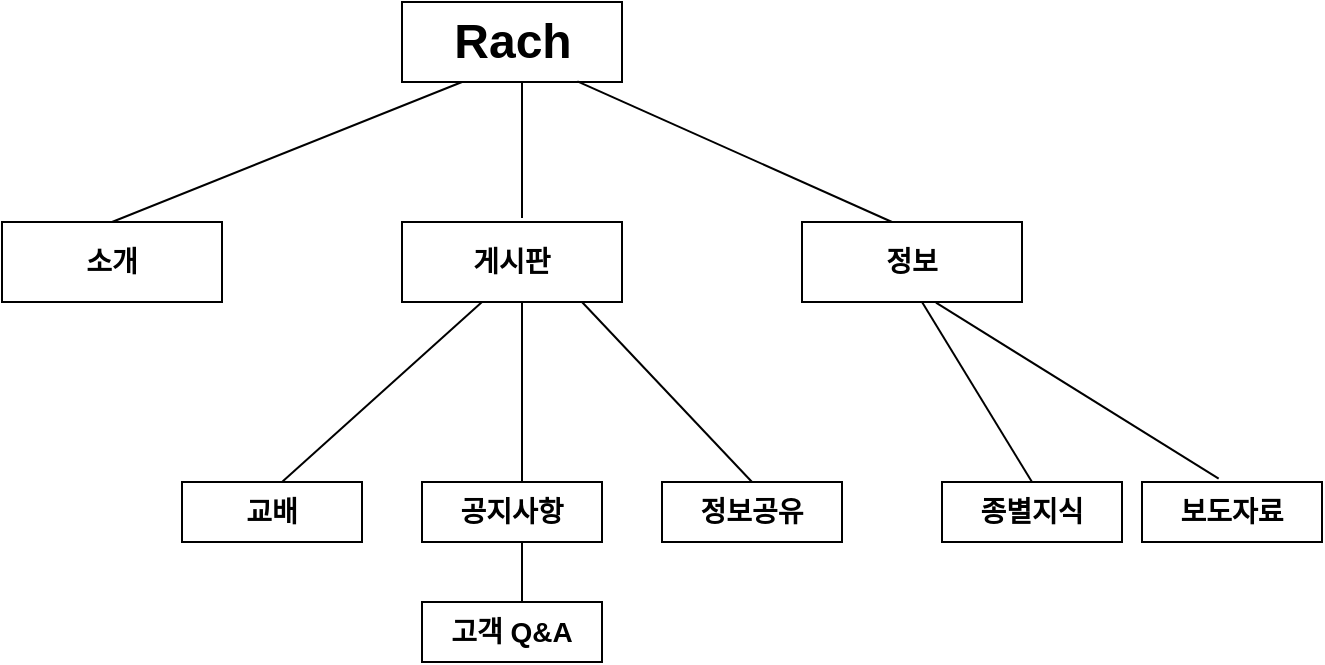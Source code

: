 <mxfile version="14.5.4" type="github">
  <diagram id="vlU4fiLTistZSDeha1RV" name="Page-1">
    <mxGraphModel dx="925" dy="618" grid="1" gridSize="10" guides="1" tooltips="1" connect="1" arrows="1" fold="1" page="1" pageScale="1" pageWidth="827" pageHeight="1169" math="0" shadow="0">
      <root>
        <mxCell id="0" />
        <mxCell id="1" parent="0" />
        <mxCell id="5NNPSM0h2ahX9o931xlk-1" value="&lt;span style=&quot;color: rgba(0 , 0 , 0 , 0) ; font-family: monospace ; font-size: 0px&quot;&gt;%3CmxGraphModel%3E%3Croot%3E%3CmxCell%20id%3D%220%22%2F%3E%3CmxCell%20id%3D%221%22%20parent%3D%220%22%2F%3E%3CmxCell%20id%3D%222%22%20value%3D%22%22%20style%3D%22rounded%3D0%3BwhiteSpace%3Dwrap%3Bhtml%3D1%3B%22%20vertex%3D%221%22%20parent%3D%221%22%3E%3CmxGeometry%20x%3D%22340%22%20y%3D%22190%22%20width%3D%22110%22%20height%3D%2240%22%20as%3D%22geometry%22%2F%3E%3C%2FmxCell%3E%3C%2Froot%3E%3C%2FmxGraphModel%3E&lt;/span&gt;" style="rounded=0;whiteSpace=wrap;html=1;" vertex="1" parent="1">
          <mxGeometry x="340" y="190" width="110" height="40" as="geometry" />
        </mxCell>
        <mxCell id="5NNPSM0h2ahX9o931xlk-2" value="" style="rounded=0;whiteSpace=wrap;html=1;" vertex="1" parent="1">
          <mxGeometry x="140" y="300" width="110" height="40" as="geometry" />
        </mxCell>
        <mxCell id="5NNPSM0h2ahX9o931xlk-3" value="" style="rounded=0;whiteSpace=wrap;html=1;" vertex="1" parent="1">
          <mxGeometry x="340" y="300" width="110" height="40" as="geometry" />
        </mxCell>
        <mxCell id="5NNPSM0h2ahX9o931xlk-4" value="" style="rounded=0;whiteSpace=wrap;html=1;" vertex="1" parent="1">
          <mxGeometry x="540" y="300" width="110" height="40" as="geometry" />
        </mxCell>
        <mxCell id="5NNPSM0h2ahX9o931xlk-5" value="" style="rounded=0;whiteSpace=wrap;html=1;" vertex="1" parent="1">
          <mxGeometry x="230" y="430" width="90" height="30" as="geometry" />
        </mxCell>
        <mxCell id="5NNPSM0h2ahX9o931xlk-6" value="" style="rounded=0;whiteSpace=wrap;html=1;" vertex="1" parent="1">
          <mxGeometry x="350" y="430" width="90" height="30" as="geometry" />
        </mxCell>
        <mxCell id="5NNPSM0h2ahX9o931xlk-7" value="" style="rounded=0;whiteSpace=wrap;html=1;" vertex="1" parent="1">
          <mxGeometry x="470" y="430" width="90" height="30" as="geometry" />
        </mxCell>
        <mxCell id="5NNPSM0h2ahX9o931xlk-9" value="&lt;b&gt;&lt;font style=&quot;font-size: 14px&quot;&gt;소개&lt;/font&gt;&lt;/b&gt;" style="text;html=1;strokeColor=none;fillColor=none;align=center;verticalAlign=middle;whiteSpace=wrap;rounded=0;" vertex="1" parent="1">
          <mxGeometry x="160" y="310" width="70" height="20" as="geometry" />
        </mxCell>
        <mxCell id="5NNPSM0h2ahX9o931xlk-12" value="Rach" style="text;strokeColor=none;fillColor=none;html=1;fontSize=24;fontStyle=1;verticalAlign=middle;align=center;" vertex="1" parent="1">
          <mxGeometry x="345" y="190" width="100" height="40" as="geometry" />
        </mxCell>
        <mxCell id="5NNPSM0h2ahX9o931xlk-15" value="&lt;span style=&quot;font-size: 14px&quot;&gt;&lt;b&gt;게시판&lt;/b&gt;&lt;/span&gt;" style="text;html=1;strokeColor=none;fillColor=none;align=center;verticalAlign=middle;whiteSpace=wrap;rounded=0;" vertex="1" parent="1">
          <mxGeometry x="360" y="310" width="70" height="20" as="geometry" />
        </mxCell>
        <mxCell id="5NNPSM0h2ahX9o931xlk-17" value="&lt;b&gt;&lt;font style=&quot;font-size: 14px&quot;&gt;정보&lt;br&gt;&lt;/font&gt;&lt;/b&gt;" style="text;html=1;strokeColor=none;fillColor=none;align=center;verticalAlign=middle;whiteSpace=wrap;rounded=0;" vertex="1" parent="1">
          <mxGeometry x="560" y="310" width="70" height="20" as="geometry" />
        </mxCell>
        <mxCell id="5NNPSM0h2ahX9o931xlk-18" value="&lt;span style=&quot;font-size: 14px&quot;&gt;&lt;b&gt;교배&lt;/b&gt;&lt;/span&gt;" style="text;html=1;strokeColor=none;fillColor=none;align=center;verticalAlign=middle;whiteSpace=wrap;rounded=0;" vertex="1" parent="1">
          <mxGeometry x="240" y="435" width="70" height="20" as="geometry" />
        </mxCell>
        <mxCell id="5NNPSM0h2ahX9o931xlk-19" value="&lt;b&gt;&lt;font style=&quot;font-size: 14px&quot;&gt;공지사항&lt;/font&gt;&lt;/b&gt;" style="text;html=1;strokeColor=none;fillColor=none;align=center;verticalAlign=middle;whiteSpace=wrap;rounded=0;" vertex="1" parent="1">
          <mxGeometry x="360" y="435" width="70" height="20" as="geometry" />
        </mxCell>
        <mxCell id="5NNPSM0h2ahX9o931xlk-21" value="&lt;b&gt;&lt;font style=&quot;font-size: 14px&quot;&gt;정보공유&lt;/font&gt;&lt;/b&gt;" style="text;html=1;strokeColor=none;fillColor=none;align=center;verticalAlign=middle;whiteSpace=wrap;rounded=0;" vertex="1" parent="1">
          <mxGeometry x="480" y="435" width="70" height="20" as="geometry" />
        </mxCell>
        <mxCell id="5NNPSM0h2ahX9o931xlk-22" value="" style="rounded=0;whiteSpace=wrap;html=1;" vertex="1" parent="1">
          <mxGeometry x="350" y="490" width="90" height="30" as="geometry" />
        </mxCell>
        <mxCell id="5NNPSM0h2ahX9o931xlk-23" value="" style="rounded=0;whiteSpace=wrap;html=1;" vertex="1" parent="1">
          <mxGeometry x="610" y="430" width="90" height="30" as="geometry" />
        </mxCell>
        <mxCell id="5NNPSM0h2ahX9o931xlk-24" value="&lt;span style=&quot;font-size: 14px&quot;&gt;&lt;b&gt;고객 Q&amp;amp;A&lt;/b&gt;&lt;/span&gt;" style="text;html=1;strokeColor=none;fillColor=none;align=center;verticalAlign=middle;whiteSpace=wrap;rounded=0;" vertex="1" parent="1">
          <mxGeometry x="360" y="495" width="70" height="20" as="geometry" />
        </mxCell>
        <mxCell id="5NNPSM0h2ahX9o931xlk-25" value="&lt;span style=&quot;font-size: 14px&quot;&gt;&lt;b&gt;종별지식&lt;/b&gt;&lt;/span&gt;" style="text;html=1;strokeColor=none;fillColor=none;align=center;verticalAlign=middle;whiteSpace=wrap;rounded=0;" vertex="1" parent="1">
          <mxGeometry x="620" y="435" width="70" height="20" as="geometry" />
        </mxCell>
        <mxCell id="5NNPSM0h2ahX9o931xlk-26" value="" style="endArrow=none;html=1;exitX=0.5;exitY=0;exitDx=0;exitDy=0;" edge="1" parent="1" source="5NNPSM0h2ahX9o931xlk-2">
          <mxGeometry width="50" height="50" relative="1" as="geometry">
            <mxPoint x="320" y="280" as="sourcePoint" />
            <mxPoint x="370" y="230" as="targetPoint" />
          </mxGeometry>
        </mxCell>
        <mxCell id="5NNPSM0h2ahX9o931xlk-28" value="" style="endArrow=none;html=1;" edge="1" parent="1">
          <mxGeometry width="50" height="50" relative="1" as="geometry">
            <mxPoint x="400" y="298" as="sourcePoint" />
            <mxPoint x="400" y="230" as="targetPoint" />
          </mxGeometry>
        </mxCell>
        <mxCell id="5NNPSM0h2ahX9o931xlk-29" value="" style="endArrow=none;html=1;entryX=0.827;entryY=0.992;entryDx=0;entryDy=0;entryPerimeter=0;" edge="1" parent="1" target="5NNPSM0h2ahX9o931xlk-12">
          <mxGeometry width="50" height="50" relative="1" as="geometry">
            <mxPoint x="585" y="300" as="sourcePoint" />
            <mxPoint x="439" y="230" as="targetPoint" />
          </mxGeometry>
        </mxCell>
        <mxCell id="5NNPSM0h2ahX9o931xlk-30" value="" style="endArrow=none;html=1;" edge="1" parent="1">
          <mxGeometry width="50" height="50" relative="1" as="geometry">
            <mxPoint x="280" y="430" as="sourcePoint" />
            <mxPoint x="380" y="340" as="targetPoint" />
          </mxGeometry>
        </mxCell>
        <mxCell id="5NNPSM0h2ahX9o931xlk-31" value="" style="endArrow=none;html=1;" edge="1" parent="1">
          <mxGeometry width="50" height="50" relative="1" as="geometry">
            <mxPoint x="400" y="430" as="sourcePoint" />
            <mxPoint x="400" y="340" as="targetPoint" />
          </mxGeometry>
        </mxCell>
        <mxCell id="5NNPSM0h2ahX9o931xlk-32" value="" style="endArrow=none;html=1;" edge="1" parent="1">
          <mxGeometry width="50" height="50" relative="1" as="geometry">
            <mxPoint x="400" y="490" as="sourcePoint" />
            <mxPoint x="400" y="460" as="targetPoint" />
          </mxGeometry>
        </mxCell>
        <mxCell id="5NNPSM0h2ahX9o931xlk-35" value="" style="endArrow=none;html=1;exitX=0.5;exitY=0;exitDx=0;exitDy=0;" edge="1" parent="1" source="5NNPSM0h2ahX9o931xlk-7">
          <mxGeometry width="50" height="50" relative="1" as="geometry">
            <mxPoint x="380" y="390" as="sourcePoint" />
            <mxPoint x="430" y="340" as="targetPoint" />
          </mxGeometry>
        </mxCell>
        <mxCell id="5NNPSM0h2ahX9o931xlk-36" value="" style="endArrow=none;html=1;exitX=0.5;exitY=0;exitDx=0;exitDy=0;" edge="1" parent="1" source="5NNPSM0h2ahX9o931xlk-23">
          <mxGeometry width="50" height="50" relative="1" as="geometry">
            <mxPoint x="550" y="390" as="sourcePoint" />
            <mxPoint x="600" y="340" as="targetPoint" />
          </mxGeometry>
        </mxCell>
        <mxCell id="5NNPSM0h2ahX9o931xlk-38" value="" style="rounded=0;whiteSpace=wrap;html=1;" vertex="1" parent="1">
          <mxGeometry x="710" y="430" width="90" height="30" as="geometry" />
        </mxCell>
        <mxCell id="5NNPSM0h2ahX9o931xlk-39" value="&lt;span style=&quot;font-size: 14px&quot;&gt;&lt;b&gt;보도자료&lt;br&gt;&lt;/b&gt;&lt;/span&gt;" style="text;html=1;strokeColor=none;fillColor=none;align=center;verticalAlign=middle;whiteSpace=wrap;rounded=0;" vertex="1" parent="1">
          <mxGeometry x="720" y="435" width="70" height="20" as="geometry" />
        </mxCell>
        <mxCell id="5NNPSM0h2ahX9o931xlk-42" value="" style="endArrow=none;html=1;exitX=0.426;exitY=-0.056;exitDx=0;exitDy=0;exitPerimeter=0;entryX=0.609;entryY=1.008;entryDx=0;entryDy=0;entryPerimeter=0;" edge="1" parent="1" source="5NNPSM0h2ahX9o931xlk-38" target="5NNPSM0h2ahX9o931xlk-4">
          <mxGeometry width="50" height="50" relative="1" as="geometry">
            <mxPoint x="675" y="430" as="sourcePoint" />
            <mxPoint x="620" y="340" as="targetPoint" />
          </mxGeometry>
        </mxCell>
      </root>
    </mxGraphModel>
  </diagram>
</mxfile>
